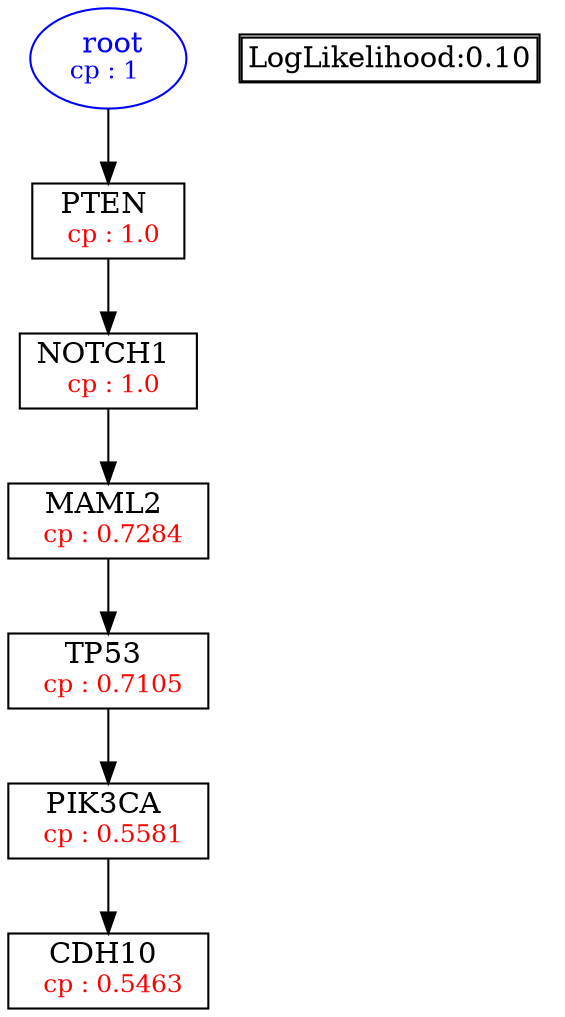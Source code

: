 digraph tree {
    "root" [label=<<font color='Blue'> root</font><br/><font color='Blue' POINT-SIZE='12'>cp : 1 </font>>, shape=oval, color=Blue];
    "S4" [label =<PTEN <br/> <font color='Red' POINT-SIZE='12'> cp : 1.0 </font>>, shape=box];
    "S3" [label =<NOTCH1 <br/> <font color='Red' POINT-SIZE='12'> cp : 1.0 </font>>, shape=box];
    "S5" [label =<MAML2 <br/> <font color='Red' POINT-SIZE='12'> cp : 0.7284 </font>>, shape=box];
    "S6" [label =<TP53 <br/> <font color='Red' POINT-SIZE='12'> cp : 0.7105 </font>>, shape=box];
    "S1" [label =<PIK3CA <br/> <font color='Red' POINT-SIZE='12'> cp : 0.5581 </font>>, shape=box];
    "S2" [label =<CDH10 <br/> <font color='Red' POINT-SIZE='12'> cp : 0.5463 </font>>, shape=box];
    "root" -> "S4";
    "S4" -> "S3";
    "S3" -> "S5";
    "S5" -> "S6";
    "S6" -> "S1";
    "S1" -> "S2";

    node[shape=plaintext]
    fontsize="10"
    struct1 [label=
    <<TABLE BORDER="1" CELLBORDER="1" CELLSPACING="0" >
    <TR><TD ALIGN="LEFT">LogLikelihood:0.10</TD></TR>
    </TABLE>>];

}
